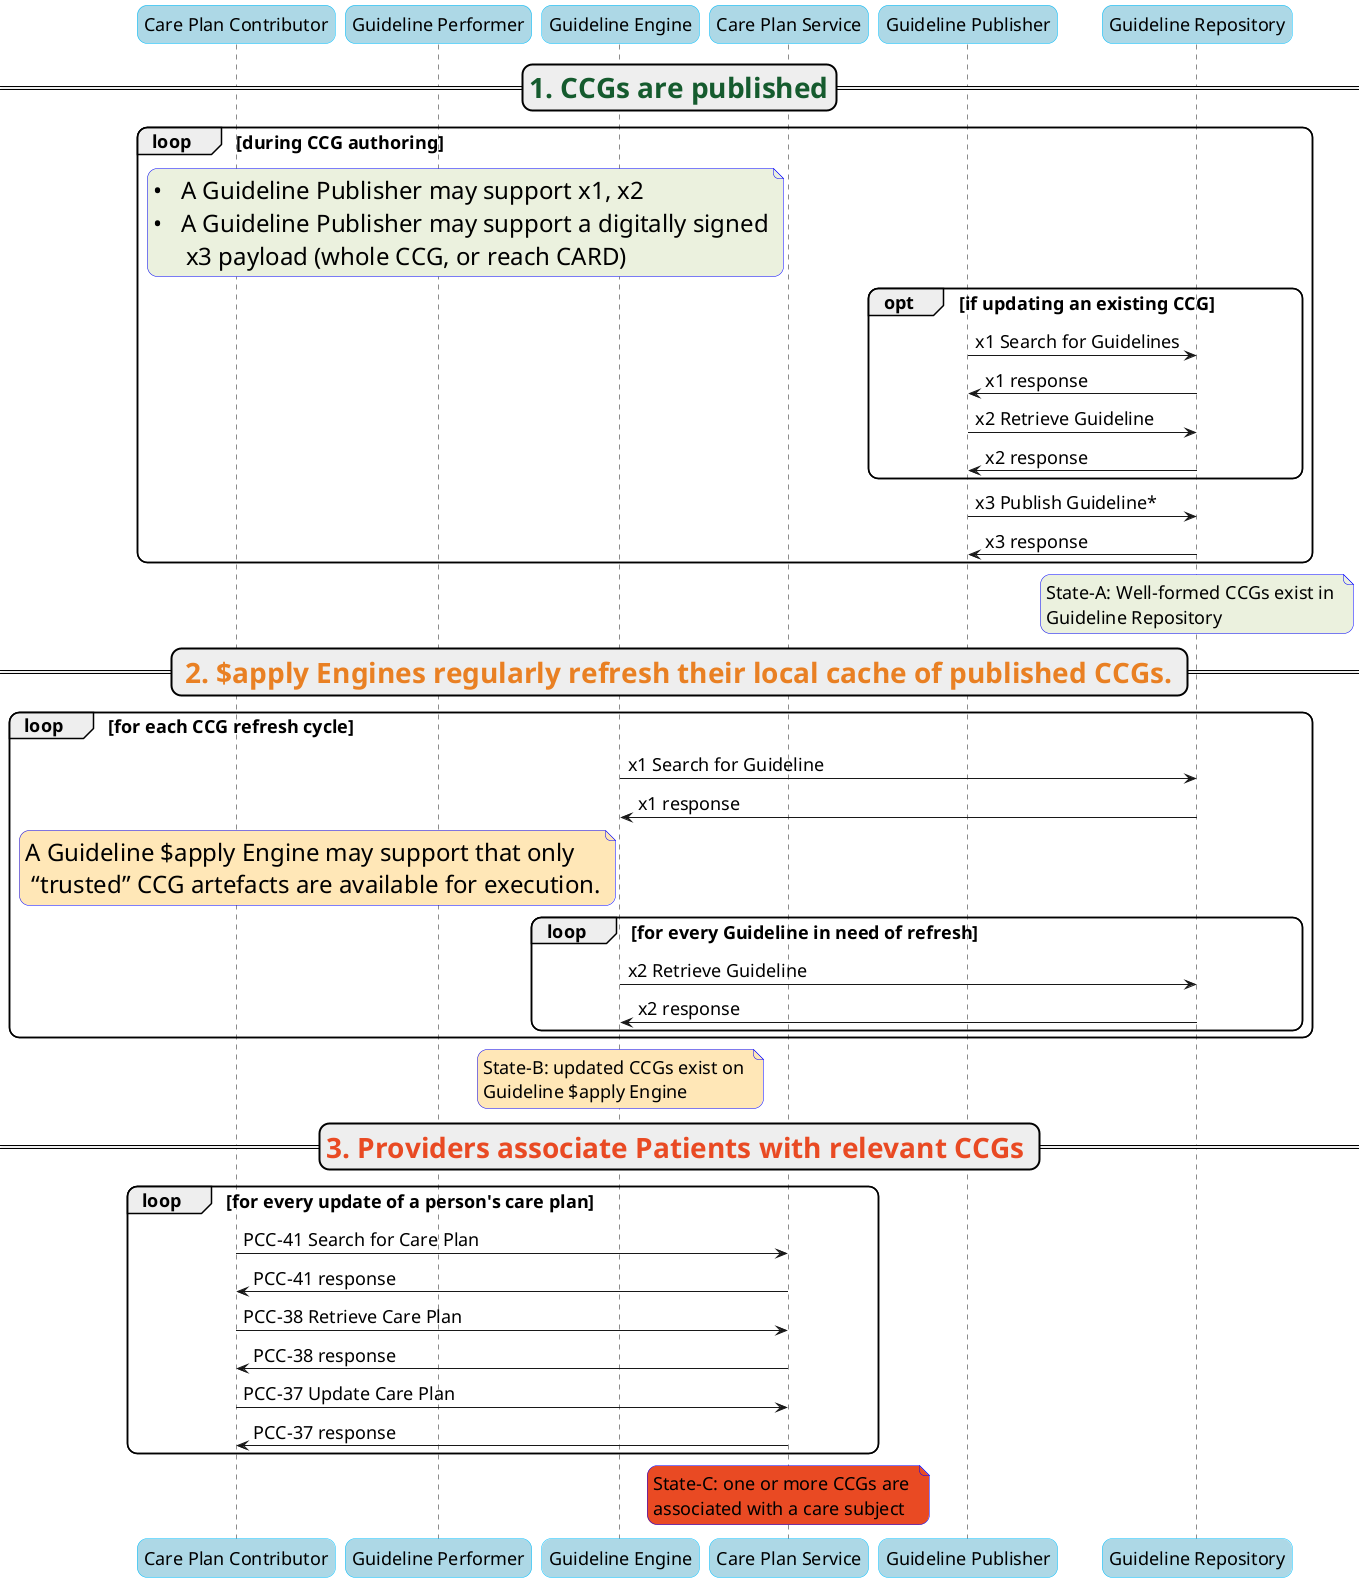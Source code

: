 @startuml
skinparam defaultFontSize        18
skinparam roundcorner            20
skinparam Note {
BackgroundColor LightBlue
BorderColor Blue
}
skinparam Participant {
FontName Arial
Style awesome
BorderColor DeepSkyBlue
BackgroundColor LightBlue
}
participant "Care Plan Contributor" as cpc
participant "Guideline Performer" as gf
participant "Guideline Engine" as ge
participant "Care Plan Service" as cps
participant "Guideline Publisher" as gp
participant "Guideline Repository" as gr

==<size 28><color #155b2e>1. CCGs are published==

loop during CCG authoring
  note left of cps #EBF1DE
<size 24>•   A Guideline Publisher may support x1, x2
<size 24>•   A Guideline Publisher may support a digitally signed
   <size 24>   x3 payload (whole CCG, or reach CARD)
end note
 opt if updating an existing CCG
  gp -> gr: x1 Search for Guidelines
  gr -> gp: x1 response

  gp -> gr: x2 Retrieve Guideline
  gr -> gp: x2 response
 end opt
 gp -> gr: x3 Publish Guideline*
 gr -> gp: x3 response
end loop
note over gr #EBF1DE: <size 18>State-A: Well-formed CCGs exist in \n<size 18>Guideline Repository
==<size 28><color #e98023> 2. $apply Engines regularly refresh their local cache of published CCGs. ==

loop for each CCG refresh cycle
 ge -> gr: x1 Search for Guideline
 gr -> ge: x1 response
 note left of ge #FFE7B7
 <size 24>A Guideline $apply Engine may support that only
 <size 24> “trusted” CCG artefacts are available for execution.
end note
 loop for every Guideline in need of refresh
  ge -> gr: x2 Retrieve Guideline
  gr -> ge: x2 response
 end loop for Guideline refresh 
end loop for refresh cycle
note over ge #FFE7B7: <size 18>State-B: updated CCGs exist on \n<size 18>Guideline $apply Engine
==<size 28><color #e94a23>3. Providers associate Patients with relevant CCGs ==
loop for every update of a person's care plan
 cpc -> cps: PCC-41 Search for Care Plan
 cps -> cpc: PCC-41 response
 cpc -> cps: PCC-38 Retrieve Care Plan
 cps -> cpc: PCC-38 response
 cpc -> cps: PCC-37 Update Care Plan
 cps -> cpc: PCC-37 response
end loop
note over cps #e94a23: <size 18>State-C: one or more CCGs are \n<size 18>associated with a care subject
@enduml
